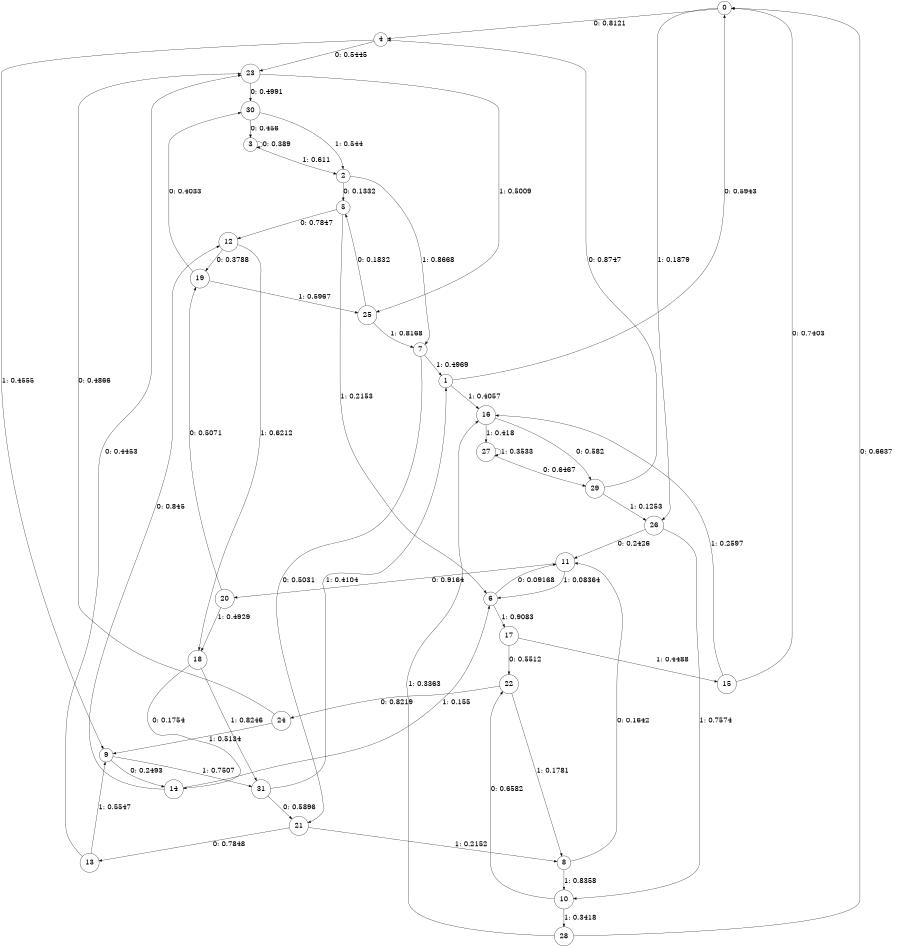 digraph "ch26concat_phase3_L6" {
size = "6,8.5";
ratio = "fill";
node [shape = circle];
node [fontsize = 24];
edge [fontsize = 24];
0 -> 4 [label = "0: 0.8121   "];
0 -> 26 [label = "1: 0.1879   "];
1 -> 0 [label = "0: 0.5943   "];
1 -> 16 [label = "1: 0.4057   "];
2 -> 5 [label = "0: 0.1332   "];
2 -> 7 [label = "1: 0.8668   "];
3 -> 3 [label = "0: 0.389    "];
3 -> 2 [label = "1: 0.611    "];
4 -> 23 [label = "0: 0.5445   "];
4 -> 9 [label = "1: 0.4555   "];
5 -> 12 [label = "0: 0.7847   "];
5 -> 6 [label = "1: 0.2153   "];
6 -> 11 [label = "0: 0.09168  "];
6 -> 17 [label = "1: 0.9083   "];
7 -> 21 [label = "0: 0.5031   "];
7 -> 1 [label = "1: 0.4969   "];
8 -> 11 [label = "0: 0.1642   "];
8 -> 10 [label = "1: 0.8358   "];
9 -> 14 [label = "0: 0.2493   "];
9 -> 31 [label = "1: 0.7507   "];
10 -> 22 [label = "0: 0.6582   "];
10 -> 28 [label = "1: 0.3418   "];
11 -> 20 [label = "0: 0.9164   "];
11 -> 6 [label = "1: 0.08364  "];
12 -> 19 [label = "0: 0.3788   "];
12 -> 18 [label = "1: 0.6212   "];
13 -> 23 [label = "0: 0.4453   "];
13 -> 9 [label = "1: 0.5547   "];
14 -> 12 [label = "0: 0.845    "];
14 -> 6 [label = "1: 0.155    "];
15 -> 0 [label = "0: 0.7403   "];
15 -> 16 [label = "1: 0.2597   "];
16 -> 29 [label = "0: 0.582    "];
16 -> 27 [label = "1: 0.418    "];
17 -> 22 [label = "0: 0.5512   "];
17 -> 15 [label = "1: 0.4488   "];
18 -> 14 [label = "0: 0.1754   "];
18 -> 31 [label = "1: 0.8246   "];
19 -> 30 [label = "0: 0.4033   "];
19 -> 25 [label = "1: 0.5967   "];
20 -> 19 [label = "0: 0.5071   "];
20 -> 18 [label = "1: 0.4929   "];
21 -> 13 [label = "0: 0.7848   "];
21 -> 8 [label = "1: 0.2152   "];
22 -> 24 [label = "0: 0.8219   "];
22 -> 8 [label = "1: 0.1781   "];
23 -> 30 [label = "0: 0.4991   "];
23 -> 25 [label = "1: 0.5009   "];
24 -> 23 [label = "0: 0.4866   "];
24 -> 9 [label = "1: 0.5134   "];
25 -> 5 [label = "0: 0.1832   "];
25 -> 7 [label = "1: 0.8168   "];
26 -> 11 [label = "0: 0.2426   "];
26 -> 10 [label = "1: 0.7574   "];
27 -> 29 [label = "0: 0.6467   "];
27 -> 27 [label = "1: 0.3533   "];
28 -> 0 [label = "0: 0.6637   "];
28 -> 16 [label = "1: 0.3363   "];
29 -> 4 [label = "0: 0.8747   "];
29 -> 26 [label = "1: 0.1253   "];
30 -> 3 [label = "0: 0.456    "];
30 -> 2 [label = "1: 0.544    "];
31 -> 21 [label = "0: 0.5896   "];
31 -> 1 [label = "1: 0.4104   "];
}